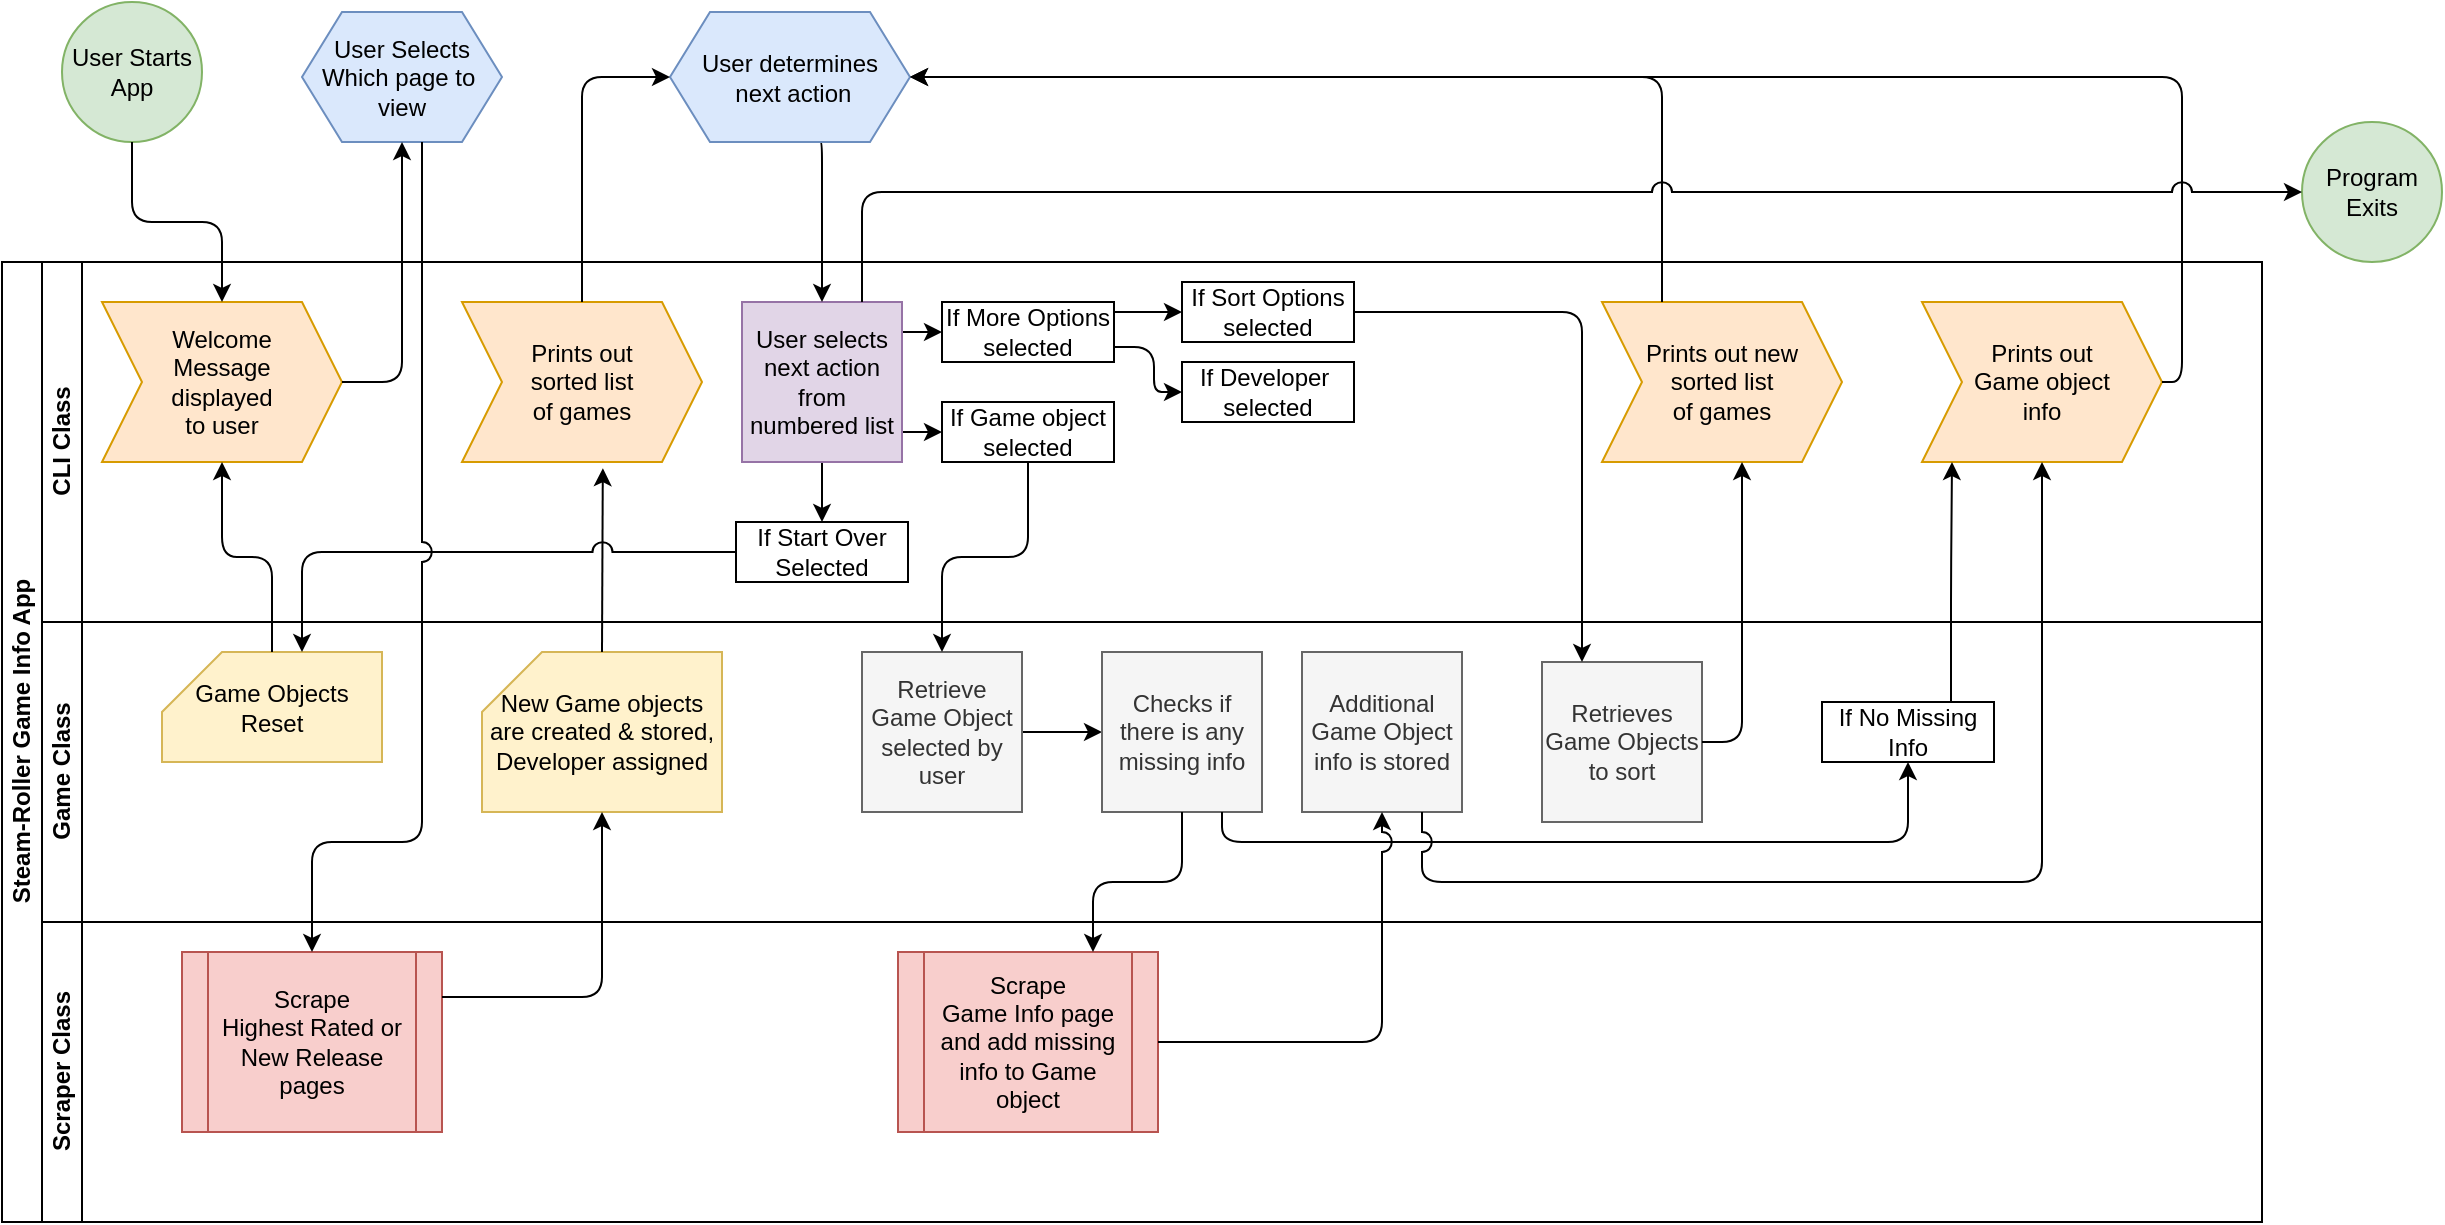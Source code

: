 <mxfile version="14.1.8" type="github">
  <diagram id="prtHgNgQTEPvFCAcTncT" name="Page-1">
    <mxGraphModel dx="1351" dy="807" grid="1" gridSize="10" guides="1" tooltips="1" connect="1" arrows="1" fold="1" page="1" pageScale="1" pageWidth="1100" pageHeight="850" math="0" shadow="0">
      <root>
        <mxCell id="0" />
        <mxCell id="1" parent="0" />
        <mxCell id="dNxyNK7c78bLwvsdeMH5-19" value="Steam-Roller Game Info App" style="swimlane;html=1;childLayout=stackLayout;resizeParent=1;resizeParentMax=0;horizontal=0;startSize=20;horizontalStack=0;" parent="1" vertex="1">
          <mxGeometry x="20" y="190" width="1130" height="480" as="geometry" />
        </mxCell>
        <mxCell id="dNxyNK7c78bLwvsdeMH5-21" value="CLI Class" style="swimlane;html=1;startSize=20;horizontal=0;perimeterSpacing=1;glass=0;" parent="dNxyNK7c78bLwvsdeMH5-19" vertex="1">
          <mxGeometry x="20" width="1110" height="180" as="geometry" />
        </mxCell>
        <mxCell id="vWouyCo1F20YEl_oMGs6-9" value="Welcome &lt;br&gt;Message &lt;br&gt;displayed &lt;br&gt;to user" style="shape=step;perimeter=stepPerimeter;whiteSpace=wrap;html=1;fixedSize=1;fontFamily=Helvetica;fontSize=12;fontColor=#000000;align=center;strokeColor=#d79b00;fillColor=#ffe6cc;" parent="dNxyNK7c78bLwvsdeMH5-21" vertex="1">
          <mxGeometry x="30" y="20" width="120" height="80" as="geometry" />
        </mxCell>
        <mxCell id="emwWbNpicgDGUg5nURXW-8" value="Prints out &lt;br&gt;sorted list &lt;br&gt;of games" style="shape=step;perimeter=stepPerimeter;whiteSpace=wrap;html=1;fixedSize=1;glass=0;fillColor=#ffe6cc;strokeColor=#d79b00;" vertex="1" parent="dNxyNK7c78bLwvsdeMH5-21">
          <mxGeometry x="210" y="20" width="120" height="80" as="geometry" />
        </mxCell>
        <mxCell id="emwWbNpicgDGUg5nURXW-14" style="edgeStyle=orthogonalEdgeStyle;orthogonalLoop=1;jettySize=auto;html=1;entryX=0;entryY=0.5;entryDx=0;entryDy=0;" edge="1" parent="dNxyNK7c78bLwvsdeMH5-21" target="emwWbNpicgDGUg5nURXW-12">
          <mxGeometry relative="1" as="geometry">
            <mxPoint x="430" y="35" as="sourcePoint" />
            <Array as="points">
              <mxPoint x="430" y="35" />
            </Array>
          </mxGeometry>
        </mxCell>
        <mxCell id="emwWbNpicgDGUg5nURXW-15" style="edgeStyle=orthogonalEdgeStyle;orthogonalLoop=1;jettySize=auto;html=1;entryX=0;entryY=0.5;entryDx=0;entryDy=0;" edge="1" parent="dNxyNK7c78bLwvsdeMH5-21" target="emwWbNpicgDGUg5nURXW-13">
          <mxGeometry relative="1" as="geometry">
            <mxPoint x="430" y="85" as="sourcePoint" />
            <Array as="points">
              <mxPoint x="430" y="85" />
            </Array>
          </mxGeometry>
        </mxCell>
        <mxCell id="emwWbNpicgDGUg5nURXW-66" style="edgeStyle=orthogonalEdgeStyle;rounded=1;sketch=0;jumpStyle=arc;jumpSize=10;orthogonalLoop=1;jettySize=auto;html=1;exitX=0.5;exitY=1;exitDx=0;exitDy=0;entryX=0.5;entryY=0;entryDx=0;entryDy=0;shadow=0;" edge="1" parent="dNxyNK7c78bLwvsdeMH5-21" source="emwWbNpicgDGUg5nURXW-11" target="emwWbNpicgDGUg5nURXW-65">
          <mxGeometry relative="1" as="geometry" />
        </mxCell>
        <mxCell id="emwWbNpicgDGUg5nURXW-11" value="User selects next action from numbered list" style="whiteSpace=wrap;html=1;aspect=fixed;glass=0;fillColor=#e1d5e7;strokeColor=#9673a6;" vertex="1" parent="dNxyNK7c78bLwvsdeMH5-21">
          <mxGeometry x="350" y="20" width="80" height="80" as="geometry" />
        </mxCell>
        <mxCell id="emwWbNpicgDGUg5nURXW-27" style="edgeStyle=orthogonalEdgeStyle;orthogonalLoop=1;jettySize=auto;html=1;entryX=0;entryY=0.5;entryDx=0;entryDy=0;" edge="1" parent="dNxyNK7c78bLwvsdeMH5-21" target="emwWbNpicgDGUg5nURXW-25">
          <mxGeometry relative="1" as="geometry">
            <mxPoint x="536" y="25" as="sourcePoint" />
            <Array as="points">
              <mxPoint x="536" y="25" />
            </Array>
          </mxGeometry>
        </mxCell>
        <mxCell id="emwWbNpicgDGUg5nURXW-28" style="edgeStyle=orthogonalEdgeStyle;orthogonalLoop=1;jettySize=auto;html=1;exitX=1;exitY=0.75;exitDx=0;exitDy=0;entryX=0;entryY=0.5;entryDx=0;entryDy=0;" edge="1" parent="dNxyNK7c78bLwvsdeMH5-21" source="emwWbNpicgDGUg5nURXW-12" target="emwWbNpicgDGUg5nURXW-26">
          <mxGeometry relative="1" as="geometry" />
        </mxCell>
        <mxCell id="emwWbNpicgDGUg5nURXW-12" value="If More Options&lt;br&gt;selected" style="whiteSpace=wrap;html=1;fontFamily=Helvetica;fontSize=12;align=center;" vertex="1" parent="dNxyNK7c78bLwvsdeMH5-21">
          <mxGeometry x="450" y="20" width="86" height="30" as="geometry" />
        </mxCell>
        <mxCell id="emwWbNpicgDGUg5nURXW-13" value="If Game object selected" style="whiteSpace=wrap;html=1;fontFamily=Helvetica;fontSize=12;align=center;" vertex="1" parent="dNxyNK7c78bLwvsdeMH5-21">
          <mxGeometry x="450" y="70" width="86" height="30" as="geometry" />
        </mxCell>
        <mxCell id="emwWbNpicgDGUg5nURXW-25" value="If Sort Options&lt;br&gt;selected" style="whiteSpace=wrap;html=1;fontFamily=Helvetica;fontSize=12;align=center;" vertex="1" parent="dNxyNK7c78bLwvsdeMH5-21">
          <mxGeometry x="570" y="10" width="86" height="30" as="geometry" />
        </mxCell>
        <mxCell id="emwWbNpicgDGUg5nURXW-26" value="If Developer&amp;nbsp;&lt;br&gt;selected" style="whiteSpace=wrap;html=1;fontFamily=Helvetica;fontSize=12;align=center;" vertex="1" parent="dNxyNK7c78bLwvsdeMH5-21">
          <mxGeometry x="570" y="50" width="86" height="30" as="geometry" />
        </mxCell>
        <mxCell id="emwWbNpicgDGUg5nURXW-36" value="Prints out new &lt;br&gt;sorted list &lt;br&gt;of games" style="shape=step;perimeter=stepPerimeter;whiteSpace=wrap;html=1;fixedSize=1;glass=0;fillColor=#ffe6cc;strokeColor=#d79b00;" vertex="1" parent="dNxyNK7c78bLwvsdeMH5-21">
          <mxGeometry x="780" y="20" width="120" height="80" as="geometry" />
        </mxCell>
        <mxCell id="emwWbNpicgDGUg5nURXW-43" value="Prints out &lt;br&gt;Game object &lt;br&gt;info" style="shape=step;perimeter=stepPerimeter;whiteSpace=wrap;html=1;fixedSize=1;glass=0;fillColor=#ffe6cc;strokeColor=#d79b00;" vertex="1" parent="dNxyNK7c78bLwvsdeMH5-21">
          <mxGeometry x="940" y="20" width="120" height="80" as="geometry" />
        </mxCell>
        <mxCell id="emwWbNpicgDGUg5nURXW-65" value="If Start Over Selected" style="whiteSpace=wrap;html=1;fontFamily=Helvetica;fontSize=12;align=center;" vertex="1" parent="dNxyNK7c78bLwvsdeMH5-21">
          <mxGeometry x="347" y="130" width="86" height="30" as="geometry" />
        </mxCell>
        <mxCell id="dNxyNK7c78bLwvsdeMH5-22" value="Game Class" style="swimlane;html=1;startSize=20;horizontal=0;glass=0;" parent="dNxyNK7c78bLwvsdeMH5-19" vertex="1">
          <mxGeometry x="20" y="180" width="1110" height="150" as="geometry" />
        </mxCell>
        <mxCell id="emwWbNpicgDGUg5nURXW-5" value="New Game objects are created &amp;amp; stored, Developer assigned" style="shape=card;whiteSpace=wrap;html=1;glass=0;fillColor=#fff2cc;strokeColor=#d6b656;" vertex="1" parent="dNxyNK7c78bLwvsdeMH5-22">
          <mxGeometry x="220" y="15" width="120" height="80" as="geometry" />
        </mxCell>
        <mxCell id="emwWbNpicgDGUg5nURXW-57" style="edgeStyle=orthogonalEdgeStyle;orthogonalLoop=1;jettySize=auto;html=1;entryX=0;entryY=0.5;entryDx=0;entryDy=0;" edge="1" parent="dNxyNK7c78bLwvsdeMH5-22" source="emwWbNpicgDGUg5nURXW-16" target="emwWbNpicgDGUg5nURXW-56">
          <mxGeometry relative="1" as="geometry" />
        </mxCell>
        <mxCell id="emwWbNpicgDGUg5nURXW-16" value="Retrieve Game Object selected by user" style="whiteSpace=wrap;html=1;aspect=fixed;glass=0;fillColor=#f5f5f5;strokeColor=#666666;fontColor=#333333;" vertex="1" parent="dNxyNK7c78bLwvsdeMH5-22">
          <mxGeometry x="410" y="15" width="80" height="80" as="geometry" />
        </mxCell>
        <mxCell id="emwWbNpicgDGUg5nURXW-29" value="Additional Game Object info is stored" style="whiteSpace=wrap;html=1;aspect=fixed;glass=0;fillColor=#f5f5f5;strokeColor=#666666;fontColor=#333333;" vertex="1" parent="dNxyNK7c78bLwvsdeMH5-22">
          <mxGeometry x="630" y="15" width="80" height="80" as="geometry" />
        </mxCell>
        <mxCell id="emwWbNpicgDGUg5nURXW-34" value="Retrieves Game Objects to sort" style="whiteSpace=wrap;html=1;aspect=fixed;glass=0;fillColor=#f5f5f5;strokeColor=#666666;fontColor=#333333;" vertex="1" parent="dNxyNK7c78bLwvsdeMH5-22">
          <mxGeometry x="750" y="20" width="80" height="80" as="geometry" />
        </mxCell>
        <mxCell id="emwWbNpicgDGUg5nURXW-56" value="Checks if there is any missing info" style="whiteSpace=wrap;html=1;aspect=fixed;glass=0;fillColor=#f5f5f5;strokeColor=#666666;fontColor=#333333;" vertex="1" parent="dNxyNK7c78bLwvsdeMH5-22">
          <mxGeometry x="530" y="15" width="80" height="80" as="geometry" />
        </mxCell>
        <mxCell id="emwWbNpicgDGUg5nURXW-60" value="If No Missing Info" style="whiteSpace=wrap;html=1;fontFamily=Helvetica;fontSize=12;align=center;" vertex="1" parent="dNxyNK7c78bLwvsdeMH5-22">
          <mxGeometry x="890" y="40" width="86" height="30" as="geometry" />
        </mxCell>
        <mxCell id="emwWbNpicgDGUg5nURXW-61" style="edgeStyle=orthogonalEdgeStyle;orthogonalLoop=1;jettySize=auto;html=1;exitX=0.75;exitY=1;exitDx=0;exitDy=0;entryX=0.5;entryY=1;entryDx=0;entryDy=0;jumpStyle=arc;jumpSize=10;shadow=0;sketch=0;" edge="1" parent="dNxyNK7c78bLwvsdeMH5-22" source="emwWbNpicgDGUg5nURXW-56" target="emwWbNpicgDGUg5nURXW-60">
          <mxGeometry relative="1" as="geometry">
            <mxPoint x="1013" y="70" as="targetPoint" />
            <Array as="points">
              <mxPoint x="590" y="110" />
              <mxPoint x="933" y="110" />
            </Array>
          </mxGeometry>
        </mxCell>
        <mxCell id="emwWbNpicgDGUg5nURXW-71" value="Game Objects Reset" style="shape=card;whiteSpace=wrap;html=1;rounded=0;glass=0;sketch=0;fillColor=#fff2cc;strokeColor=#d6b656;" vertex="1" parent="dNxyNK7c78bLwvsdeMH5-22">
          <mxGeometry x="60" y="15" width="110" height="55" as="geometry" />
        </mxCell>
        <mxCell id="vWouyCo1F20YEl_oMGs6-5" value="Scraper Class" style="swimlane;html=1;startSize=20;horizontal=0;" parent="dNxyNK7c78bLwvsdeMH5-19" vertex="1">
          <mxGeometry x="20" y="330" width="1110" height="150" as="geometry" />
        </mxCell>
        <mxCell id="vWouyCo1F20YEl_oMGs6-7" value="Scrape &lt;br&gt;Highest Rated or &lt;br&gt;New Release pages" style="shape=process;whiteSpace=wrap;html=1;backgroundOutline=1;fontFamily=Helvetica;fontSize=12;align=center;fillColor=#f8cecc;strokeColor=#b85450;" parent="vWouyCo1F20YEl_oMGs6-5" vertex="1">
          <mxGeometry x="70" y="15" width="130" height="90" as="geometry" />
        </mxCell>
        <mxCell id="emwWbNpicgDGUg5nURXW-21" value="Scrape &lt;br&gt;Game Info page and add missing info to Game object" style="shape=process;whiteSpace=wrap;html=1;backgroundOutline=1;fontFamily=Helvetica;fontSize=12;align=center;fillColor=#f8cecc;strokeColor=#b85450;" vertex="1" parent="vWouyCo1F20YEl_oMGs6-5">
          <mxGeometry x="428" y="15" width="130" height="90" as="geometry" />
        </mxCell>
        <mxCell id="emwWbNpicgDGUg5nURXW-6" style="edgeStyle=orthogonalEdgeStyle;orthogonalLoop=1;jettySize=auto;html=1;exitX=1;exitY=0.25;exitDx=0;exitDy=0;" edge="1" parent="dNxyNK7c78bLwvsdeMH5-19" source="vWouyCo1F20YEl_oMGs6-7" target="emwWbNpicgDGUg5nURXW-5">
          <mxGeometry relative="1" as="geometry" />
        </mxCell>
        <mxCell id="emwWbNpicgDGUg5nURXW-30" style="edgeStyle=orthogonalEdgeStyle;orthogonalLoop=1;jettySize=auto;html=1;exitX=1;exitY=0.5;exitDx=0;exitDy=0;jumpStyle=arc;jumpSize=10;" edge="1" parent="dNxyNK7c78bLwvsdeMH5-19" source="emwWbNpicgDGUg5nURXW-21" target="emwWbNpicgDGUg5nURXW-29">
          <mxGeometry relative="1" as="geometry" />
        </mxCell>
        <mxCell id="emwWbNpicgDGUg5nURXW-35" style="edgeStyle=orthogonalEdgeStyle;orthogonalLoop=1;jettySize=auto;html=1;entryX=0.25;entryY=0;entryDx=0;entryDy=0;" edge="1" parent="dNxyNK7c78bLwvsdeMH5-19" source="emwWbNpicgDGUg5nURXW-25" target="emwWbNpicgDGUg5nURXW-34">
          <mxGeometry relative="1" as="geometry" />
        </mxCell>
        <mxCell id="emwWbNpicgDGUg5nURXW-39" style="edgeStyle=orthogonalEdgeStyle;orthogonalLoop=1;jettySize=auto;html=1;exitX=1;exitY=0.5;exitDx=0;exitDy=0;rounded=1;" edge="1" parent="dNxyNK7c78bLwvsdeMH5-19" source="emwWbNpicgDGUg5nURXW-34">
          <mxGeometry relative="1" as="geometry">
            <mxPoint x="870" y="100" as="targetPoint" />
            <Array as="points">
              <mxPoint x="870" y="240" />
            </Array>
          </mxGeometry>
        </mxCell>
        <mxCell id="emwWbNpicgDGUg5nURXW-46" style="edgeStyle=orthogonalEdgeStyle;orthogonalLoop=1;jettySize=auto;html=1;exitX=0.75;exitY=1;exitDx=0;exitDy=0;entryX=0.5;entryY=1;entryDx=0;entryDy=0;jumpStyle=arc;jumpSize=10;" edge="1" parent="dNxyNK7c78bLwvsdeMH5-19" source="emwWbNpicgDGUg5nURXW-29" target="emwWbNpicgDGUg5nURXW-43">
          <mxGeometry relative="1" as="geometry">
            <Array as="points">
              <mxPoint x="710" y="310" />
              <mxPoint x="1020" y="310" />
            </Array>
          </mxGeometry>
        </mxCell>
        <mxCell id="emwWbNpicgDGUg5nURXW-58" style="edgeStyle=orthogonalEdgeStyle;orthogonalLoop=1;jettySize=auto;html=1;entryX=0.75;entryY=0;entryDx=0;entryDy=0;" edge="1" parent="dNxyNK7c78bLwvsdeMH5-19" source="emwWbNpicgDGUg5nURXW-56" target="emwWbNpicgDGUg5nURXW-21">
          <mxGeometry relative="1" as="geometry" />
        </mxCell>
        <mxCell id="emwWbNpicgDGUg5nURXW-64" style="edgeStyle=orthogonalEdgeStyle;curved=0;rounded=1;sketch=0;orthogonalLoop=1;jettySize=auto;html=1;exitX=0.75;exitY=0;exitDx=0;exitDy=0;entryX=0.125;entryY=1;entryDx=0;entryDy=0;entryPerimeter=0;" edge="1" parent="dNxyNK7c78bLwvsdeMH5-19" source="emwWbNpicgDGUg5nURXW-60" target="emwWbNpicgDGUg5nURXW-43">
          <mxGeometry relative="1" as="geometry" />
        </mxCell>
        <mxCell id="emwWbNpicgDGUg5nURXW-68" style="edgeStyle=orthogonalEdgeStyle;rounded=1;sketch=0;jumpStyle=arc;jumpSize=10;orthogonalLoop=1;jettySize=auto;html=1;entryX=0.587;entryY=1.039;entryDx=0;entryDy=0;entryPerimeter=0;shadow=0;" edge="1" parent="dNxyNK7c78bLwvsdeMH5-19" source="emwWbNpicgDGUg5nURXW-5" target="emwWbNpicgDGUg5nURXW-8">
          <mxGeometry relative="1" as="geometry" />
        </mxCell>
        <mxCell id="emwWbNpicgDGUg5nURXW-70" style="edgeStyle=orthogonalEdgeStyle;rounded=1;sketch=0;jumpStyle=arc;jumpSize=10;orthogonalLoop=1;jettySize=auto;html=1;entryX=0.5;entryY=0;entryDx=0;entryDy=0;shadow=0;" edge="1" parent="dNxyNK7c78bLwvsdeMH5-19" source="emwWbNpicgDGUg5nURXW-13" target="emwWbNpicgDGUg5nURXW-16">
          <mxGeometry relative="1" as="geometry" />
        </mxCell>
        <mxCell id="emwWbNpicgDGUg5nURXW-72" style="edgeStyle=orthogonalEdgeStyle;rounded=1;sketch=0;jumpStyle=arc;jumpSize=10;orthogonalLoop=1;jettySize=auto;html=1;entryX=0;entryY=0;entryDx=70;entryDy=0;entryPerimeter=0;shadow=0;" edge="1" parent="dNxyNK7c78bLwvsdeMH5-19" source="emwWbNpicgDGUg5nURXW-65" target="emwWbNpicgDGUg5nURXW-71">
          <mxGeometry relative="1" as="geometry" />
        </mxCell>
        <mxCell id="emwWbNpicgDGUg5nURXW-73" style="edgeStyle=orthogonalEdgeStyle;rounded=1;sketch=0;jumpStyle=arc;jumpSize=10;orthogonalLoop=1;jettySize=auto;html=1;entryX=0.5;entryY=1;entryDx=0;entryDy=0;shadow=0;" edge="1" parent="dNxyNK7c78bLwvsdeMH5-19" source="emwWbNpicgDGUg5nURXW-71" target="vWouyCo1F20YEl_oMGs6-9">
          <mxGeometry relative="1" as="geometry" />
        </mxCell>
        <mxCell id="dNxyNK7c78bLwvsdeMH5-23" value="User Starts App" style="ellipse;whiteSpace=wrap;html=1;fillColor=#d5e8d4;strokeColor=#82b366;" parent="1" vertex="1">
          <mxGeometry x="50" y="60" width="70" height="70" as="geometry" />
        </mxCell>
        <mxCell id="vWouyCo1F20YEl_oMGs6-11" style="edgeStyle=orthogonalEdgeStyle;orthogonalLoop=1;jettySize=auto;html=1;entryX=0.5;entryY=0;entryDx=0;entryDy=0;" parent="1" source="dNxyNK7c78bLwvsdeMH5-23" target="vWouyCo1F20YEl_oMGs6-9" edge="1">
          <mxGeometry relative="1" as="geometry" />
        </mxCell>
        <mxCell id="dNxyNK7c78bLwvsdeMH5-24" value="User Selects Which page to&amp;nbsp;&lt;br&gt;view" style="shape=hexagon;perimeter=hexagonPerimeter2;whiteSpace=wrap;html=1;fixedSize=1;fontFamily=Helvetica;fontSize=12;align=center;spacingRight=0;fillColor=#dae8fc;strokeColor=#6c8ebf;" parent="1" vertex="1">
          <mxGeometry x="170" y="65" width="100" height="65" as="geometry" />
        </mxCell>
        <mxCell id="vWouyCo1F20YEl_oMGs6-12" style="edgeStyle=orthogonalEdgeStyle;orthogonalLoop=1;jettySize=auto;html=1;exitX=1;exitY=0.5;exitDx=0;exitDy=0;" parent="1" source="vWouyCo1F20YEl_oMGs6-9" edge="1">
          <mxGeometry relative="1" as="geometry">
            <mxPoint x="220" y="130" as="targetPoint" />
            <Array as="points">
              <mxPoint x="220" y="250" />
            </Array>
          </mxGeometry>
        </mxCell>
        <mxCell id="vWouyCo1F20YEl_oMGs6-13" style="edgeStyle=orthogonalEdgeStyle;orthogonalLoop=1;jettySize=auto;html=1;entryX=0.5;entryY=0;entryDx=0;entryDy=0;jumpStyle=arc;jumpSize=10;" parent="1" edge="1" target="vWouyCo1F20YEl_oMGs6-7">
          <mxGeometry relative="1" as="geometry">
            <mxPoint x="90" y="685" as="targetPoint" />
            <Array as="points">
              <mxPoint x="230" y="130" />
              <mxPoint x="230" y="480" />
              <mxPoint x="175" y="480" />
            </Array>
            <mxPoint x="230" y="130" as="sourcePoint" />
          </mxGeometry>
        </mxCell>
        <mxCell id="emwWbNpicgDGUg5nURXW-38" style="edgeStyle=orthogonalEdgeStyle;orthogonalLoop=1;jettySize=auto;html=1;exitX=0.625;exitY=1;exitDx=0;exitDy=0;entryX=0.5;entryY=0;entryDx=0;entryDy=0;" edge="1" parent="1" source="emwWbNpicgDGUg5nURXW-7" target="emwWbNpicgDGUg5nURXW-11">
          <mxGeometry relative="1" as="geometry">
            <Array as="points">
              <mxPoint x="430" y="130" />
            </Array>
          </mxGeometry>
        </mxCell>
        <mxCell id="emwWbNpicgDGUg5nURXW-7" value="User determines&lt;br&gt;&amp;nbsp;next action" style="shape=hexagon;perimeter=hexagonPerimeter2;whiteSpace=wrap;html=1;fixedSize=1;glass=0;fillColor=#dae8fc;strokeColor=#6c8ebf;" vertex="1" parent="1">
          <mxGeometry x="354" y="65" width="120" height="65" as="geometry" />
        </mxCell>
        <mxCell id="emwWbNpicgDGUg5nURXW-10" style="edgeStyle=orthogonalEdgeStyle;orthogonalLoop=1;jettySize=auto;html=1;exitX=0.5;exitY=0;exitDx=0;exitDy=0;entryX=0;entryY=0.5;entryDx=0;entryDy=0;" edge="1" parent="1" source="emwWbNpicgDGUg5nURXW-8" target="emwWbNpicgDGUg5nURXW-7">
          <mxGeometry relative="1" as="geometry" />
        </mxCell>
        <mxCell id="emwWbNpicgDGUg5nURXW-42" style="edgeStyle=orthogonalEdgeStyle;orthogonalLoop=1;jettySize=auto;html=1;entryX=1;entryY=0.5;entryDx=0;entryDy=0;jumpStyle=arc;jumpSize=10;" edge="1" parent="1" source="emwWbNpicgDGUg5nURXW-36" target="emwWbNpicgDGUg5nURXW-7">
          <mxGeometry relative="1" as="geometry">
            <Array as="points">
              <mxPoint x="850" y="98" />
            </Array>
          </mxGeometry>
        </mxCell>
        <mxCell id="emwWbNpicgDGUg5nURXW-44" style="edgeStyle=orthogonalEdgeStyle;orthogonalLoop=1;jettySize=auto;html=1;entryX=1;entryY=0.5;entryDx=0;entryDy=0;jumpStyle=arc;jumpSize=10;" edge="1" parent="1" source="emwWbNpicgDGUg5nURXW-43" target="emwWbNpicgDGUg5nURXW-7">
          <mxGeometry relative="1" as="geometry">
            <Array as="points">
              <mxPoint x="1110" y="98" />
            </Array>
          </mxGeometry>
        </mxCell>
        <mxCell id="emwWbNpicgDGUg5nURXW-48" value="Program Exits" style="ellipse;whiteSpace=wrap;html=1;fillColor=#d5e8d4;strokeColor=#82b366;" vertex="1" parent="1">
          <mxGeometry x="1170" y="120" width="70" height="70" as="geometry" />
        </mxCell>
        <mxCell id="emwWbNpicgDGUg5nURXW-53" style="edgeStyle=orthogonalEdgeStyle;orthogonalLoop=1;jettySize=auto;html=1;exitX=0.75;exitY=0;exitDx=0;exitDy=0;entryX=0;entryY=0.5;entryDx=0;entryDy=0;jumpStyle=arc;jumpSize=10;" edge="1" parent="1" source="emwWbNpicgDGUg5nURXW-11" target="emwWbNpicgDGUg5nURXW-48">
          <mxGeometry relative="1" as="geometry" />
        </mxCell>
      </root>
    </mxGraphModel>
  </diagram>
</mxfile>
